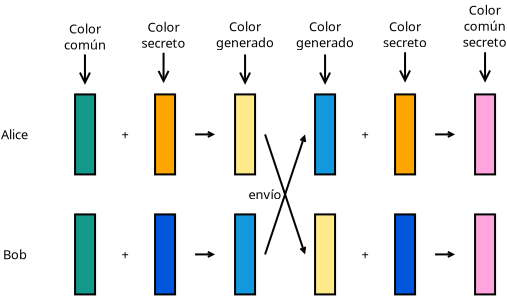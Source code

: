 <?xml version="1.0" encoding="UTF-8"?>
<dia:diagram xmlns:dia="http://www.lysator.liu.se/~alla/dia/">
  <dia:layer name="Fondo" visible="true" connectable="true" active="true">
    <dia:object type="Standard - Box" version="0" id="O0">
      <dia:attribute name="obj_pos">
        <dia:point val="18,7"/>
      </dia:attribute>
      <dia:attribute name="obj_bb">
        <dia:rectangle val="17.95,6.95;19.05,11.05"/>
      </dia:attribute>
      <dia:attribute name="elem_corner">
        <dia:point val="18,7"/>
      </dia:attribute>
      <dia:attribute name="elem_width">
        <dia:real val="1"/>
      </dia:attribute>
      <dia:attribute name="elem_height">
        <dia:real val="4"/>
      </dia:attribute>
      <dia:attribute name="inner_color">
        <dia:color val="#129989ff"/>
      </dia:attribute>
      <dia:attribute name="show_background">
        <dia:boolean val="true"/>
      </dia:attribute>
    </dia:object>
    <dia:object type="Standard - Box" version="0" id="O1">
      <dia:attribute name="obj_pos">
        <dia:point val="18,13"/>
      </dia:attribute>
      <dia:attribute name="obj_bb">
        <dia:rectangle val="17.95,12.95;19.05,17.05"/>
      </dia:attribute>
      <dia:attribute name="elem_corner">
        <dia:point val="18,13"/>
      </dia:attribute>
      <dia:attribute name="elem_width">
        <dia:real val="1"/>
      </dia:attribute>
      <dia:attribute name="elem_height">
        <dia:real val="4"/>
      </dia:attribute>
      <dia:attribute name="inner_color">
        <dia:color val="#129989ff"/>
      </dia:attribute>
      <dia:attribute name="show_background">
        <dia:boolean val="true"/>
      </dia:attribute>
    </dia:object>
    <dia:object type="Standard - Text" version="1" id="O2">
      <dia:attribute name="obj_pos">
        <dia:point val="15,9"/>
      </dia:attribute>
      <dia:attribute name="obj_bb">
        <dia:rectangle val="14.23,8.627;15.77,9.373"/>
      </dia:attribute>
      <dia:attribute name="text">
        <dia:composite type="text">
          <dia:attribute name="string">
            <dia:string>#Alice#</dia:string>
          </dia:attribute>
          <dia:attribute name="font">
            <dia:font family="sans" style="0" name="Helvetica"/>
          </dia:attribute>
          <dia:attribute name="height">
            <dia:real val="0.8"/>
          </dia:attribute>
          <dia:attribute name="pos">
            <dia:point val="15,9.222"/>
          </dia:attribute>
          <dia:attribute name="color">
            <dia:color val="#000000ff"/>
          </dia:attribute>
          <dia:attribute name="alignment">
            <dia:enum val="1"/>
          </dia:attribute>
        </dia:composite>
      </dia:attribute>
      <dia:attribute name="valign">
        <dia:enum val="2"/>
      </dia:attribute>
    </dia:object>
    <dia:object type="Standard - Text" version="1" id="O3">
      <dia:attribute name="obj_pos">
        <dia:point val="15,15"/>
      </dia:attribute>
      <dia:attribute name="obj_bb">
        <dia:rectangle val="14.38,14.627;15.62,15.373"/>
      </dia:attribute>
      <dia:attribute name="text">
        <dia:composite type="text">
          <dia:attribute name="string">
            <dia:string>#Bob#</dia:string>
          </dia:attribute>
          <dia:attribute name="font">
            <dia:font family="sans" style="0" name="Helvetica"/>
          </dia:attribute>
          <dia:attribute name="height">
            <dia:real val="0.8"/>
          </dia:attribute>
          <dia:attribute name="pos">
            <dia:point val="15,15.222"/>
          </dia:attribute>
          <dia:attribute name="color">
            <dia:color val="#000000ff"/>
          </dia:attribute>
          <dia:attribute name="alignment">
            <dia:enum val="1"/>
          </dia:attribute>
        </dia:composite>
      </dia:attribute>
      <dia:attribute name="valign">
        <dia:enum val="2"/>
      </dia:attribute>
    </dia:object>
    <dia:object type="Standard - Text" version="1" id="O4">
      <dia:attribute name="obj_pos">
        <dia:point val="18.495,4.106"/>
      </dia:attribute>
      <dia:attribute name="obj_bb">
        <dia:rectangle val="17.406,3.334;19.584,4.879"/>
      </dia:attribute>
      <dia:attribute name="text">
        <dia:composite type="text">
          <dia:attribute name="string">
            <dia:string>#Color
común#</dia:string>
          </dia:attribute>
          <dia:attribute name="font">
            <dia:font family="sans" style="0" name="Helvetica"/>
          </dia:attribute>
          <dia:attribute name="height">
            <dia:real val="0.8"/>
          </dia:attribute>
          <dia:attribute name="pos">
            <dia:point val="18.495,3.928"/>
          </dia:attribute>
          <dia:attribute name="color">
            <dia:color val="#000000ff"/>
          </dia:attribute>
          <dia:attribute name="alignment">
            <dia:enum val="1"/>
          </dia:attribute>
        </dia:composite>
      </dia:attribute>
      <dia:attribute name="valign">
        <dia:enum val="2"/>
      </dia:attribute>
    </dia:object>
    <dia:object type="Standard - Line" version="0" id="O5">
      <dia:attribute name="obj_pos">
        <dia:point val="18.494,4.999"/>
      </dia:attribute>
      <dia:attribute name="obj_bb">
        <dia:rectangle val="18.164,4.949;18.825,6.569"/>
      </dia:attribute>
      <dia:attribute name="conn_endpoints">
        <dia:point val="18.494,4.999"/>
        <dia:point val="18.494,6.519"/>
      </dia:attribute>
      <dia:attribute name="numcp">
        <dia:int val="1"/>
      </dia:attribute>
      <dia:attribute name="end_arrow">
        <dia:enum val="1"/>
      </dia:attribute>
      <dia:attribute name="end_arrow_length">
        <dia:real val="0.5"/>
      </dia:attribute>
      <dia:attribute name="end_arrow_width">
        <dia:real val="0.5"/>
      </dia:attribute>
    </dia:object>
    <dia:object type="Standard - Box" version="0" id="O6">
      <dia:attribute name="obj_pos">
        <dia:point val="22,7"/>
      </dia:attribute>
      <dia:attribute name="obj_bb">
        <dia:rectangle val="21.95,6.95;23.05,11.05"/>
      </dia:attribute>
      <dia:attribute name="elem_corner">
        <dia:point val="22,7"/>
      </dia:attribute>
      <dia:attribute name="elem_width">
        <dia:real val="1"/>
      </dia:attribute>
      <dia:attribute name="elem_height">
        <dia:real val="4"/>
      </dia:attribute>
      <dia:attribute name="inner_color">
        <dia:color val="#ffa500ff"/>
      </dia:attribute>
      <dia:attribute name="show_background">
        <dia:boolean val="true"/>
      </dia:attribute>
    </dia:object>
    <dia:object type="Standard - Box" version="0" id="O7">
      <dia:attribute name="obj_pos">
        <dia:point val="22,13"/>
      </dia:attribute>
      <dia:attribute name="obj_bb">
        <dia:rectangle val="21.95,12.95;23.05,17.05"/>
      </dia:attribute>
      <dia:attribute name="elem_corner">
        <dia:point val="22,13"/>
      </dia:attribute>
      <dia:attribute name="elem_width">
        <dia:real val="1"/>
      </dia:attribute>
      <dia:attribute name="elem_height">
        <dia:real val="4"/>
      </dia:attribute>
      <dia:attribute name="inner_color">
        <dia:color val="#0055ddff"/>
      </dia:attribute>
      <dia:attribute name="show_background">
        <dia:boolean val="true"/>
      </dia:attribute>
    </dia:object>
    <dia:object type="Standard - Text" version="1" id="O8">
      <dia:attribute name="obj_pos">
        <dia:point val="22.425,4.025"/>
      </dia:attribute>
      <dia:attribute name="obj_bb">
        <dia:rectangle val="21.242,3.225;23.626,4.825"/>
      </dia:attribute>
      <dia:attribute name="text">
        <dia:composite type="text">
          <dia:attribute name="string">
            <dia:string>#Color
secreto#</dia:string>
          </dia:attribute>
          <dia:attribute name="font">
            <dia:font family="sans" style="0" name="Helvetica"/>
          </dia:attribute>
          <dia:attribute name="height">
            <dia:real val="0.8"/>
          </dia:attribute>
          <dia:attribute name="pos">
            <dia:point val="22.425,3.837"/>
          </dia:attribute>
          <dia:attribute name="color">
            <dia:color val="#000000ff"/>
          </dia:attribute>
          <dia:attribute name="alignment">
            <dia:enum val="1"/>
          </dia:attribute>
        </dia:composite>
      </dia:attribute>
      <dia:attribute name="valign">
        <dia:enum val="2"/>
      </dia:attribute>
    </dia:object>
    <dia:object type="Standard - Line" version="0" id="O9">
      <dia:attribute name="obj_pos">
        <dia:point val="22.424,4.918"/>
      </dia:attribute>
      <dia:attribute name="obj_bb">
        <dia:rectangle val="22.094,4.868;22.755,6.488"/>
      </dia:attribute>
      <dia:attribute name="conn_endpoints">
        <dia:point val="22.424,4.918"/>
        <dia:point val="22.424,6.438"/>
      </dia:attribute>
      <dia:attribute name="numcp">
        <dia:int val="1"/>
      </dia:attribute>
      <dia:attribute name="end_arrow">
        <dia:enum val="1"/>
      </dia:attribute>
      <dia:attribute name="end_arrow_length">
        <dia:real val="0.5"/>
      </dia:attribute>
      <dia:attribute name="end_arrow_width">
        <dia:real val="0.5"/>
      </dia:attribute>
    </dia:object>
    <dia:object type="Standard - Text" version="1" id="O10">
      <dia:attribute name="obj_pos">
        <dia:point val="20.5,9"/>
      </dia:attribute>
      <dia:attribute name="obj_bb">
        <dia:rectangle val="20.231,8.627;20.769,9.373"/>
      </dia:attribute>
      <dia:attribute name="text">
        <dia:composite type="text">
          <dia:attribute name="string">
            <dia:string>#+#</dia:string>
          </dia:attribute>
          <dia:attribute name="font">
            <dia:font family="sans" style="0" name="Helvetica"/>
          </dia:attribute>
          <dia:attribute name="height">
            <dia:real val="0.8"/>
          </dia:attribute>
          <dia:attribute name="pos">
            <dia:point val="20.5,9.222"/>
          </dia:attribute>
          <dia:attribute name="color">
            <dia:color val="#000000ff"/>
          </dia:attribute>
          <dia:attribute name="alignment">
            <dia:enum val="1"/>
          </dia:attribute>
        </dia:composite>
      </dia:attribute>
      <dia:attribute name="valign">
        <dia:enum val="2"/>
      </dia:attribute>
    </dia:object>
    <dia:object type="Standard - Text" version="1" id="O11">
      <dia:attribute name="obj_pos">
        <dia:point val="20.5,15"/>
      </dia:attribute>
      <dia:attribute name="obj_bb">
        <dia:rectangle val="20.213,14.6;20.769,15.4"/>
      </dia:attribute>
      <dia:attribute name="text">
        <dia:composite type="text">
          <dia:attribute name="string">
            <dia:string>#+#</dia:string>
          </dia:attribute>
          <dia:attribute name="font">
            <dia:font family="sans" style="0" name="Helvetica"/>
          </dia:attribute>
          <dia:attribute name="height">
            <dia:real val="0.8"/>
          </dia:attribute>
          <dia:attribute name="pos">
            <dia:point val="20.5,15.212"/>
          </dia:attribute>
          <dia:attribute name="color">
            <dia:color val="#000000ff"/>
          </dia:attribute>
          <dia:attribute name="alignment">
            <dia:enum val="1"/>
          </dia:attribute>
        </dia:composite>
      </dia:attribute>
      <dia:attribute name="valign">
        <dia:enum val="2"/>
      </dia:attribute>
    </dia:object>
    <dia:object type="Standard - Line" version="0" id="O12">
      <dia:attribute name="obj_pos">
        <dia:point val="24,9"/>
      </dia:attribute>
      <dia:attribute name="obj_bb">
        <dia:rectangle val="23.95,8.794;25.05,9.206"/>
      </dia:attribute>
      <dia:attribute name="conn_endpoints">
        <dia:point val="24,9"/>
        <dia:point val="25,9"/>
      </dia:attribute>
      <dia:attribute name="numcp">
        <dia:int val="1"/>
      </dia:attribute>
      <dia:attribute name="end_arrow">
        <dia:enum val="1"/>
      </dia:attribute>
      <dia:attribute name="end_arrow_length">
        <dia:real val="0.25"/>
      </dia:attribute>
      <dia:attribute name="end_arrow_width">
        <dia:real val="0.25"/>
      </dia:attribute>
    </dia:object>
    <dia:object type="Standard - Line" version="0" id="O13">
      <dia:attribute name="obj_pos">
        <dia:point val="24,15"/>
      </dia:attribute>
      <dia:attribute name="obj_bb">
        <dia:rectangle val="23.95,14.794;25.05,15.206"/>
      </dia:attribute>
      <dia:attribute name="conn_endpoints">
        <dia:point val="24,15"/>
        <dia:point val="25,15"/>
      </dia:attribute>
      <dia:attribute name="numcp">
        <dia:int val="1"/>
      </dia:attribute>
      <dia:attribute name="end_arrow">
        <dia:enum val="1"/>
      </dia:attribute>
      <dia:attribute name="end_arrow_length">
        <dia:real val="0.25"/>
      </dia:attribute>
      <dia:attribute name="end_arrow_width">
        <dia:real val="0.25"/>
      </dia:attribute>
    </dia:object>
    <dia:object type="Standard - Box" version="0" id="O14">
      <dia:attribute name="obj_pos">
        <dia:point val="26,7"/>
      </dia:attribute>
      <dia:attribute name="obj_bb">
        <dia:rectangle val="25.95,6.95;27.05,11.05"/>
      </dia:attribute>
      <dia:attribute name="elem_corner">
        <dia:point val="26,7"/>
      </dia:attribute>
      <dia:attribute name="elem_width">
        <dia:real val="1"/>
      </dia:attribute>
      <dia:attribute name="elem_height">
        <dia:real val="4"/>
      </dia:attribute>
      <dia:attribute name="inner_color">
        <dia:color val="#ffea89ff"/>
      </dia:attribute>
      <dia:attribute name="show_background">
        <dia:boolean val="true"/>
      </dia:attribute>
    </dia:object>
    <dia:object type="Standard - Box" version="0" id="O15">
      <dia:attribute name="obj_pos">
        <dia:point val="26,13"/>
      </dia:attribute>
      <dia:attribute name="obj_bb">
        <dia:rectangle val="25.95,12.95;27.05,17.05"/>
      </dia:attribute>
      <dia:attribute name="elem_corner">
        <dia:point val="26,13"/>
      </dia:attribute>
      <dia:attribute name="elem_width">
        <dia:real val="1"/>
      </dia:attribute>
      <dia:attribute name="elem_height">
        <dia:real val="4"/>
      </dia:attribute>
      <dia:attribute name="inner_color">
        <dia:color val="#1299ddff"/>
      </dia:attribute>
      <dia:attribute name="show_background">
        <dia:boolean val="true"/>
      </dia:attribute>
    </dia:object>
    <dia:object type="Standard - Text" version="1" id="O16">
      <dia:attribute name="obj_pos">
        <dia:point val="26.5,4"/>
      </dia:attribute>
      <dia:attribute name="obj_bb">
        <dia:rectangle val="24.971,3.228;28.029,4.772"/>
      </dia:attribute>
      <dia:attribute name="text">
        <dia:composite type="text">
          <dia:attribute name="string">
            <dia:string>#Color
generado#</dia:string>
          </dia:attribute>
          <dia:attribute name="font">
            <dia:font family="sans" style="0" name="Helvetica"/>
          </dia:attribute>
          <dia:attribute name="height">
            <dia:real val="0.8"/>
          </dia:attribute>
          <dia:attribute name="pos">
            <dia:point val="26.5,3.822"/>
          </dia:attribute>
          <dia:attribute name="color">
            <dia:color val="#000000ff"/>
          </dia:attribute>
          <dia:attribute name="alignment">
            <dia:enum val="1"/>
          </dia:attribute>
        </dia:composite>
      </dia:attribute>
      <dia:attribute name="valign">
        <dia:enum val="2"/>
      </dia:attribute>
    </dia:object>
    <dia:object type="Standard - Line" version="0" id="O17">
      <dia:attribute name="obj_pos">
        <dia:point val="26.5,5"/>
      </dia:attribute>
      <dia:attribute name="obj_bb">
        <dia:rectangle val="26.169,4.95;26.831,6.57"/>
      </dia:attribute>
      <dia:attribute name="conn_endpoints">
        <dia:point val="26.5,5"/>
        <dia:point val="26.5,6.52"/>
      </dia:attribute>
      <dia:attribute name="numcp">
        <dia:int val="1"/>
      </dia:attribute>
      <dia:attribute name="end_arrow">
        <dia:enum val="1"/>
      </dia:attribute>
      <dia:attribute name="end_arrow_length">
        <dia:real val="0.5"/>
      </dia:attribute>
      <dia:attribute name="end_arrow_width">
        <dia:real val="0.5"/>
      </dia:attribute>
    </dia:object>
    <dia:object type="Standard - Box" version="0" id="O18">
      <dia:attribute name="obj_pos">
        <dia:point val="30,13"/>
      </dia:attribute>
      <dia:attribute name="obj_bb">
        <dia:rectangle val="29.95,12.95;31.05,17.05"/>
      </dia:attribute>
      <dia:attribute name="elem_corner">
        <dia:point val="30,13"/>
      </dia:attribute>
      <dia:attribute name="elem_width">
        <dia:real val="1"/>
      </dia:attribute>
      <dia:attribute name="elem_height">
        <dia:real val="4"/>
      </dia:attribute>
      <dia:attribute name="inner_color">
        <dia:color val="#ffea89ff"/>
      </dia:attribute>
      <dia:attribute name="show_background">
        <dia:boolean val="true"/>
      </dia:attribute>
    </dia:object>
    <dia:object type="Standard - Box" version="0" id="O19">
      <dia:attribute name="obj_pos">
        <dia:point val="30,7"/>
      </dia:attribute>
      <dia:attribute name="obj_bb">
        <dia:rectangle val="29.95,6.95;31.05,11.05"/>
      </dia:attribute>
      <dia:attribute name="elem_corner">
        <dia:point val="30,7"/>
      </dia:attribute>
      <dia:attribute name="elem_width">
        <dia:real val="1"/>
      </dia:attribute>
      <dia:attribute name="elem_height">
        <dia:real val="4"/>
      </dia:attribute>
      <dia:attribute name="inner_color">
        <dia:color val="#1299ddff"/>
      </dia:attribute>
      <dia:attribute name="show_background">
        <dia:boolean val="true"/>
      </dia:attribute>
    </dia:object>
    <dia:object type="Standard - Line" version="0" id="O20">
      <dia:attribute name="obj_pos">
        <dia:point val="27.5,15"/>
      </dia:attribute>
      <dia:attribute name="obj_bb">
        <dia:rectangle val="27.437,8.937;29.567,15.063"/>
      </dia:attribute>
      <dia:attribute name="conn_endpoints">
        <dia:point val="27.5,15"/>
        <dia:point val="29.5,9"/>
      </dia:attribute>
      <dia:attribute name="numcp">
        <dia:int val="1"/>
      </dia:attribute>
      <dia:attribute name="end_arrow">
        <dia:enum val="1"/>
      </dia:attribute>
      <dia:attribute name="end_arrow_length">
        <dia:real val="0.25"/>
      </dia:attribute>
      <dia:attribute name="end_arrow_width">
        <dia:real val="0.25"/>
      </dia:attribute>
    </dia:object>
    <dia:object type="Standard - Line" version="0" id="O21">
      <dia:attribute name="obj_pos">
        <dia:point val="27.5,9"/>
      </dia:attribute>
      <dia:attribute name="obj_bb">
        <dia:rectangle val="27.437,8.937;29.567,15.063"/>
      </dia:attribute>
      <dia:attribute name="conn_endpoints">
        <dia:point val="27.5,9"/>
        <dia:point val="29.5,15"/>
      </dia:attribute>
      <dia:attribute name="numcp">
        <dia:int val="1"/>
      </dia:attribute>
      <dia:attribute name="end_arrow">
        <dia:enum val="1"/>
      </dia:attribute>
      <dia:attribute name="end_arrow_length">
        <dia:real val="0.25"/>
      </dia:attribute>
      <dia:attribute name="end_arrow_width">
        <dia:real val="0.25"/>
      </dia:attribute>
    </dia:object>
    <dia:object type="Standard - Text" version="1" id="O22">
      <dia:attribute name="obj_pos">
        <dia:point val="27.5,12"/>
      </dia:attribute>
      <dia:attribute name="obj_bb">
        <dia:rectangle val="26.625,11.627;28.375,12.373"/>
      </dia:attribute>
      <dia:attribute name="text">
        <dia:composite type="text">
          <dia:attribute name="string">
            <dia:string>#envío#</dia:string>
          </dia:attribute>
          <dia:attribute name="font">
            <dia:font family="sans" style="0" name="Helvetica"/>
          </dia:attribute>
          <dia:attribute name="height">
            <dia:real val="0.8"/>
          </dia:attribute>
          <dia:attribute name="pos">
            <dia:point val="27.5,12.222"/>
          </dia:attribute>
          <dia:attribute name="color">
            <dia:color val="#000000ff"/>
          </dia:attribute>
          <dia:attribute name="alignment">
            <dia:enum val="1"/>
          </dia:attribute>
        </dia:composite>
      </dia:attribute>
      <dia:attribute name="valign">
        <dia:enum val="2"/>
      </dia:attribute>
    </dia:object>
    <dia:object type="Standard - Box" version="0" id="O23">
      <dia:attribute name="obj_pos">
        <dia:point val="34,7"/>
      </dia:attribute>
      <dia:attribute name="obj_bb">
        <dia:rectangle val="33.95,6.95;35.05,11.05"/>
      </dia:attribute>
      <dia:attribute name="elem_corner">
        <dia:point val="34,7"/>
      </dia:attribute>
      <dia:attribute name="elem_width">
        <dia:real val="1"/>
      </dia:attribute>
      <dia:attribute name="elem_height">
        <dia:real val="4"/>
      </dia:attribute>
      <dia:attribute name="inner_color">
        <dia:color val="#ffa500ff"/>
      </dia:attribute>
      <dia:attribute name="show_background">
        <dia:boolean val="true"/>
      </dia:attribute>
    </dia:object>
    <dia:object type="Standard - Text" version="1" id="O24">
      <dia:attribute name="obj_pos">
        <dia:point val="32.5,9"/>
      </dia:attribute>
      <dia:attribute name="obj_bb">
        <dia:rectangle val="32.231,8.627;32.769,9.373"/>
      </dia:attribute>
      <dia:attribute name="text">
        <dia:composite type="text">
          <dia:attribute name="string">
            <dia:string>#+#</dia:string>
          </dia:attribute>
          <dia:attribute name="font">
            <dia:font family="sans" style="0" name="Helvetica"/>
          </dia:attribute>
          <dia:attribute name="height">
            <dia:real val="0.8"/>
          </dia:attribute>
          <dia:attribute name="pos">
            <dia:point val="32.5,9.222"/>
          </dia:attribute>
          <dia:attribute name="color">
            <dia:color val="#000000ff"/>
          </dia:attribute>
          <dia:attribute name="alignment">
            <dia:enum val="1"/>
          </dia:attribute>
        </dia:composite>
      </dia:attribute>
      <dia:attribute name="valign">
        <dia:enum val="2"/>
      </dia:attribute>
    </dia:object>
    <dia:object type="Standard - Text" version="1" id="O25">
      <dia:attribute name="obj_pos">
        <dia:point val="32.5,15"/>
      </dia:attribute>
      <dia:attribute name="obj_bb">
        <dia:rectangle val="32.231,14.627;32.769,15.373"/>
      </dia:attribute>
      <dia:attribute name="text">
        <dia:composite type="text">
          <dia:attribute name="string">
            <dia:string>#+#</dia:string>
          </dia:attribute>
          <dia:attribute name="font">
            <dia:font family="sans" style="0" name="Helvetica"/>
          </dia:attribute>
          <dia:attribute name="height">
            <dia:real val="0.8"/>
          </dia:attribute>
          <dia:attribute name="pos">
            <dia:point val="32.5,15.222"/>
          </dia:attribute>
          <dia:attribute name="color">
            <dia:color val="#000000ff"/>
          </dia:attribute>
          <dia:attribute name="alignment">
            <dia:enum val="1"/>
          </dia:attribute>
        </dia:composite>
      </dia:attribute>
      <dia:attribute name="valign">
        <dia:enum val="2"/>
      </dia:attribute>
    </dia:object>
    <dia:object type="Standard - Box" version="0" id="O26">
      <dia:attribute name="obj_pos">
        <dia:point val="34,13"/>
      </dia:attribute>
      <dia:attribute name="obj_bb">
        <dia:rectangle val="33.95,12.95;35.05,17.05"/>
      </dia:attribute>
      <dia:attribute name="elem_corner">
        <dia:point val="34,13"/>
      </dia:attribute>
      <dia:attribute name="elem_width">
        <dia:real val="1"/>
      </dia:attribute>
      <dia:attribute name="elem_height">
        <dia:real val="4"/>
      </dia:attribute>
      <dia:attribute name="inner_color">
        <dia:color val="#0055ddff"/>
      </dia:attribute>
      <dia:attribute name="show_background">
        <dia:boolean val="true"/>
      </dia:attribute>
    </dia:object>
    <dia:object type="Standard - Line" version="0" id="O27">
      <dia:attribute name="obj_pos">
        <dia:point val="36,9"/>
      </dia:attribute>
      <dia:attribute name="obj_bb">
        <dia:rectangle val="35.95,8.794;37.05,9.206"/>
      </dia:attribute>
      <dia:attribute name="conn_endpoints">
        <dia:point val="36,9"/>
        <dia:point val="37,9"/>
      </dia:attribute>
      <dia:attribute name="numcp">
        <dia:int val="1"/>
      </dia:attribute>
      <dia:attribute name="end_arrow">
        <dia:enum val="1"/>
      </dia:attribute>
      <dia:attribute name="end_arrow_length">
        <dia:real val="0.25"/>
      </dia:attribute>
      <dia:attribute name="end_arrow_width">
        <dia:real val="0.25"/>
      </dia:attribute>
    </dia:object>
    <dia:object type="Standard - Line" version="0" id="O28">
      <dia:attribute name="obj_pos">
        <dia:point val="36,15"/>
      </dia:attribute>
      <dia:attribute name="obj_bb">
        <dia:rectangle val="35.95,14.794;37.05,15.206"/>
      </dia:attribute>
      <dia:attribute name="conn_endpoints">
        <dia:point val="36,15"/>
        <dia:point val="37,15"/>
      </dia:attribute>
      <dia:attribute name="numcp">
        <dia:int val="1"/>
      </dia:attribute>
      <dia:attribute name="end_arrow">
        <dia:enum val="1"/>
      </dia:attribute>
      <dia:attribute name="end_arrow_length">
        <dia:real val="0.25"/>
      </dia:attribute>
      <dia:attribute name="end_arrow_width">
        <dia:real val="0.25"/>
      </dia:attribute>
    </dia:object>
    <dia:object type="Standard - Box" version="0" id="O29">
      <dia:attribute name="obj_pos">
        <dia:point val="38,7"/>
      </dia:attribute>
      <dia:attribute name="obj_bb">
        <dia:rectangle val="37.95,6.95;39.05,11.05"/>
      </dia:attribute>
      <dia:attribute name="elem_corner">
        <dia:point val="38,7"/>
      </dia:attribute>
      <dia:attribute name="elem_width">
        <dia:real val="1"/>
      </dia:attribute>
      <dia:attribute name="elem_height">
        <dia:real val="4"/>
      </dia:attribute>
      <dia:attribute name="inner_color">
        <dia:color val="#ffa5ddff"/>
      </dia:attribute>
      <dia:attribute name="show_background">
        <dia:boolean val="true"/>
      </dia:attribute>
    </dia:object>
    <dia:object type="Standard - Box" version="0" id="O30">
      <dia:attribute name="obj_pos">
        <dia:point val="38,13"/>
      </dia:attribute>
      <dia:attribute name="obj_bb">
        <dia:rectangle val="37.95,12.95;39.05,17.05"/>
      </dia:attribute>
      <dia:attribute name="elem_corner">
        <dia:point val="38,13"/>
      </dia:attribute>
      <dia:attribute name="elem_width">
        <dia:real val="1"/>
      </dia:attribute>
      <dia:attribute name="elem_height">
        <dia:real val="4"/>
      </dia:attribute>
      <dia:attribute name="inner_color">
        <dia:color val="#ffa5ddff"/>
      </dia:attribute>
      <dia:attribute name="show_background">
        <dia:boolean val="true"/>
      </dia:attribute>
    </dia:object>
    <dia:object type="Standard - Text" version="1" id="O31">
      <dia:attribute name="obj_pos">
        <dia:point val="30.5,4"/>
      </dia:attribute>
      <dia:attribute name="obj_bb">
        <dia:rectangle val="28.953,3.2;32.029,4.8"/>
      </dia:attribute>
      <dia:attribute name="text">
        <dia:composite type="text">
          <dia:attribute name="string">
            <dia:string>#Color
generado#</dia:string>
          </dia:attribute>
          <dia:attribute name="font">
            <dia:font family="sans" style="0" name="Helvetica"/>
          </dia:attribute>
          <dia:attribute name="height">
            <dia:real val="0.8"/>
          </dia:attribute>
          <dia:attribute name="pos">
            <dia:point val="30.5,3.812"/>
          </dia:attribute>
          <dia:attribute name="color">
            <dia:color val="#000000ff"/>
          </dia:attribute>
          <dia:attribute name="alignment">
            <dia:enum val="1"/>
          </dia:attribute>
        </dia:composite>
      </dia:attribute>
      <dia:attribute name="valign">
        <dia:enum val="2"/>
      </dia:attribute>
    </dia:object>
    <dia:object type="Standard - Line" version="0" id="O32">
      <dia:attribute name="obj_pos">
        <dia:point val="30.5,5"/>
      </dia:attribute>
      <dia:attribute name="obj_bb">
        <dia:rectangle val="30.169,4.95;30.831,6.57"/>
      </dia:attribute>
      <dia:attribute name="conn_endpoints">
        <dia:point val="30.5,5"/>
        <dia:point val="30.5,6.52"/>
      </dia:attribute>
      <dia:attribute name="numcp">
        <dia:int val="1"/>
      </dia:attribute>
      <dia:attribute name="end_arrow">
        <dia:enum val="1"/>
      </dia:attribute>
      <dia:attribute name="end_arrow_length">
        <dia:real val="0.5"/>
      </dia:attribute>
      <dia:attribute name="end_arrow_width">
        <dia:real val="0.5"/>
      </dia:attribute>
    </dia:object>
    <dia:object type="Standard - Text" version="1" id="O33">
      <dia:attribute name="obj_pos">
        <dia:point val="34.5,4"/>
      </dia:attribute>
      <dia:attribute name="obj_bb">
        <dia:rectangle val="33.299,3.2;35.682,4.8"/>
      </dia:attribute>
      <dia:attribute name="text">
        <dia:composite type="text">
          <dia:attribute name="string">
            <dia:string>#Color
secreto#</dia:string>
          </dia:attribute>
          <dia:attribute name="font">
            <dia:font family="sans" style="0" name="Helvetica"/>
          </dia:attribute>
          <dia:attribute name="height">
            <dia:real val="0.8"/>
          </dia:attribute>
          <dia:attribute name="pos">
            <dia:point val="34.5,3.812"/>
          </dia:attribute>
          <dia:attribute name="color">
            <dia:color val="#000000ff"/>
          </dia:attribute>
          <dia:attribute name="alignment">
            <dia:enum val="1"/>
          </dia:attribute>
        </dia:composite>
      </dia:attribute>
      <dia:attribute name="valign">
        <dia:enum val="2"/>
      </dia:attribute>
    </dia:object>
    <dia:object type="Standard - Line" version="0" id="O34">
      <dia:attribute name="obj_pos">
        <dia:point val="34.499,4.893"/>
      </dia:attribute>
      <dia:attribute name="obj_bb">
        <dia:rectangle val="34.169,4.843;34.83,6.463"/>
      </dia:attribute>
      <dia:attribute name="conn_endpoints">
        <dia:point val="34.499,4.893"/>
        <dia:point val="34.499,6.413"/>
      </dia:attribute>
      <dia:attribute name="numcp">
        <dia:int val="1"/>
      </dia:attribute>
      <dia:attribute name="end_arrow">
        <dia:enum val="1"/>
      </dia:attribute>
      <dia:attribute name="end_arrow_length">
        <dia:real val="0.5"/>
      </dia:attribute>
      <dia:attribute name="end_arrow_width">
        <dia:real val="0.5"/>
      </dia:attribute>
    </dia:object>
    <dia:object type="Standard - Text" version="1" id="O35">
      <dia:attribute name="obj_pos">
        <dia:point val="38.488,3.567"/>
      </dia:attribute>
      <dia:attribute name="obj_bb">
        <dia:rectangle val="37.306,2.394;39.67,4.739"/>
      </dia:attribute>
      <dia:attribute name="text">
        <dia:composite type="text">
          <dia:attribute name="string">
            <dia:string>#Color
común
secreto#</dia:string>
          </dia:attribute>
          <dia:attribute name="font">
            <dia:font family="sans" style="0" name="Helvetica"/>
          </dia:attribute>
          <dia:attribute name="height">
            <dia:real val="0.8"/>
          </dia:attribute>
          <dia:attribute name="pos">
            <dia:point val="38.488,2.988"/>
          </dia:attribute>
          <dia:attribute name="color">
            <dia:color val="#000000ff"/>
          </dia:attribute>
          <dia:attribute name="alignment">
            <dia:enum val="1"/>
          </dia:attribute>
        </dia:composite>
      </dia:attribute>
      <dia:attribute name="valign">
        <dia:enum val="2"/>
      </dia:attribute>
    </dia:object>
    <dia:object type="Standard - Line" version="0" id="O36">
      <dia:attribute name="obj_pos">
        <dia:point val="38.499,4.893"/>
      </dia:attribute>
      <dia:attribute name="obj_bb">
        <dia:rectangle val="38.169,4.843;38.83,6.463"/>
      </dia:attribute>
      <dia:attribute name="conn_endpoints">
        <dia:point val="38.499,4.893"/>
        <dia:point val="38.499,6.413"/>
      </dia:attribute>
      <dia:attribute name="numcp">
        <dia:int val="1"/>
      </dia:attribute>
      <dia:attribute name="end_arrow">
        <dia:enum val="1"/>
      </dia:attribute>
      <dia:attribute name="end_arrow_length">
        <dia:real val="0.5"/>
      </dia:attribute>
      <dia:attribute name="end_arrow_width">
        <dia:real val="0.5"/>
      </dia:attribute>
    </dia:object>
  </dia:layer>
</dia:diagram>
